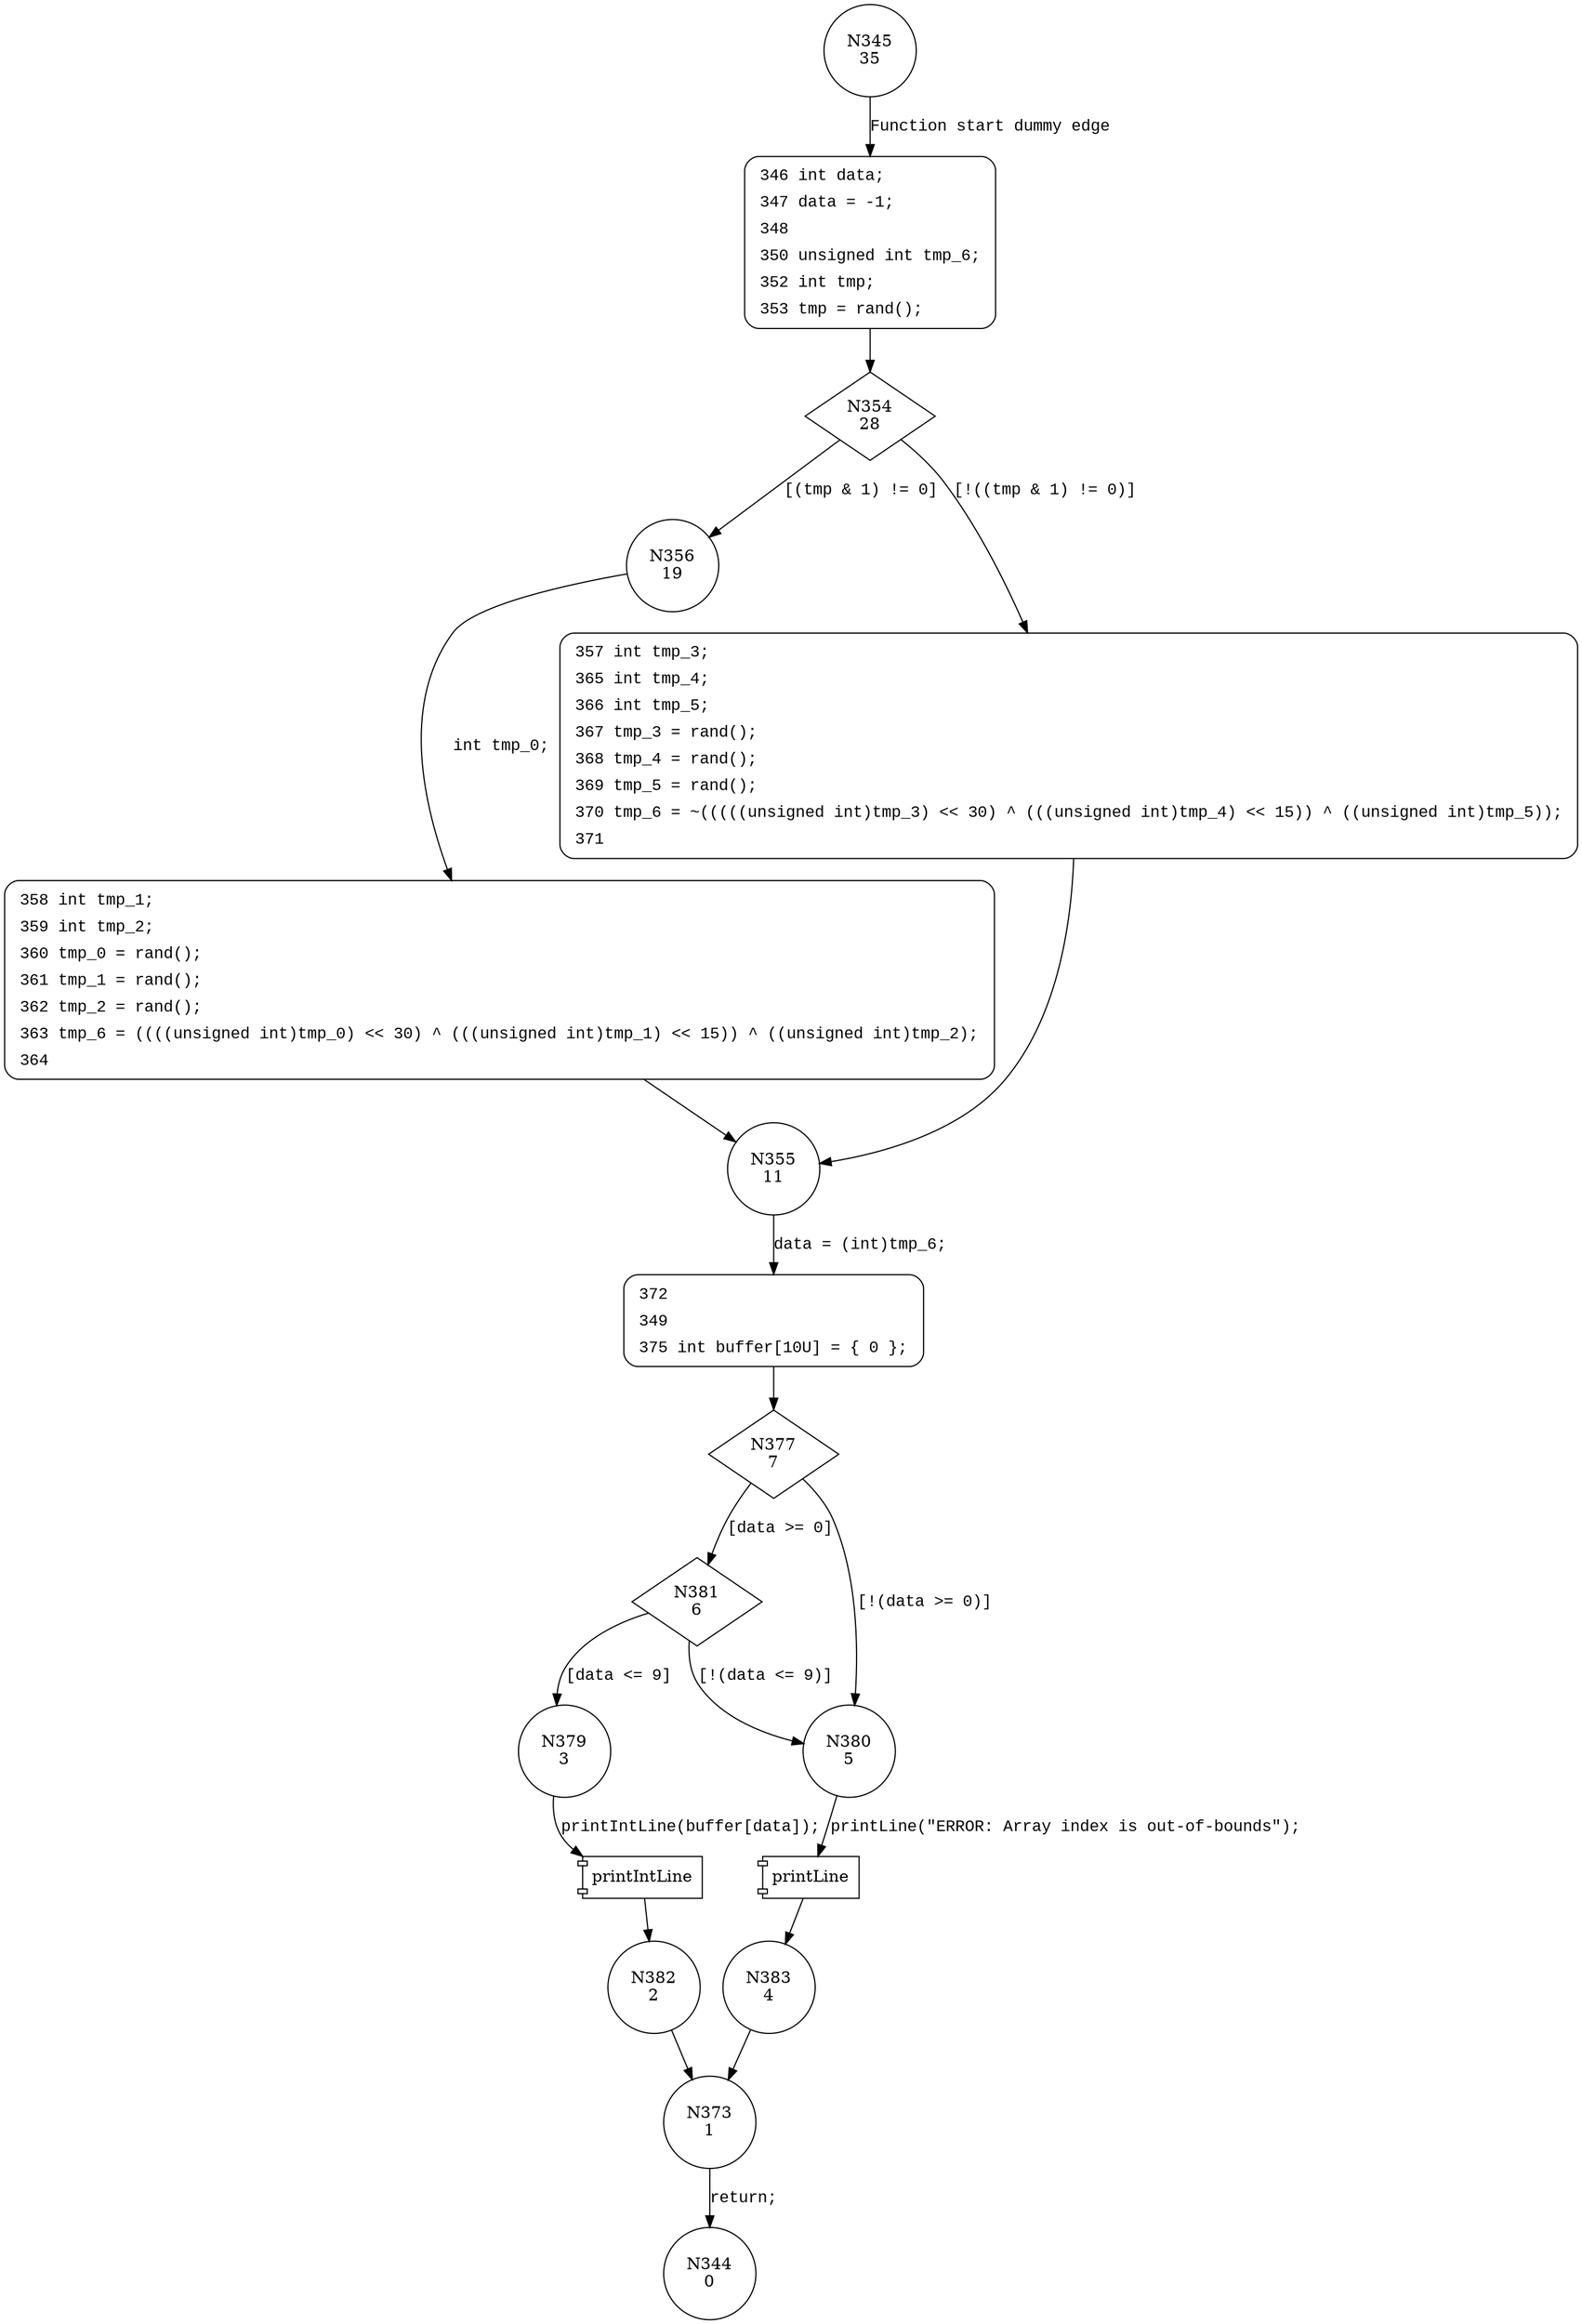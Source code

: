 digraph goodB2G1 {
345 [shape="circle" label="N345\n35"]
346 [shape="circle" label="N346\n34"]
354 [shape="diamond" label="N354\n28"]
356 [shape="circle" label="N356\n19"]
357 [shape="circle" label="N357\n27"]
355 [shape="circle" label="N355\n11"]
372 [shape="circle" label="N372\n10"]
377 [shape="diamond" label="N377\n7"]
381 [shape="diamond" label="N381\n6"]
380 [shape="circle" label="N380\n5"]
383 [shape="circle" label="N383\n4"]
373 [shape="circle" label="N373\n1"]
344 [shape="circle" label="N344\n0"]
379 [shape="circle" label="N379\n3"]
382 [shape="circle" label="N382\n2"]
358 [shape="circle" label="N358\n18"]
346 [style="filled,bold" penwidth="1" fillcolor="white" fontname="Courier New" shape="Mrecord" label=<<table border="0" cellborder="0" cellpadding="3" bgcolor="white"><tr><td align="right">346</td><td align="left">int data;</td></tr><tr><td align="right">347</td><td align="left">data = -1;</td></tr><tr><td align="right">348</td><td align="left"></td></tr><tr><td align="right">350</td><td align="left">unsigned int tmp_6;</td></tr><tr><td align="right">352</td><td align="left">int tmp;</td></tr><tr><td align="right">353</td><td align="left">tmp = rand();</td></tr></table>>]
346 -> 354[label=""]
357 [style="filled,bold" penwidth="1" fillcolor="white" fontname="Courier New" shape="Mrecord" label=<<table border="0" cellborder="0" cellpadding="3" bgcolor="white"><tr><td align="right">357</td><td align="left">int tmp_3;</td></tr><tr><td align="right">365</td><td align="left">int tmp_4;</td></tr><tr><td align="right">366</td><td align="left">int tmp_5;</td></tr><tr><td align="right">367</td><td align="left">tmp_3 = rand();</td></tr><tr><td align="right">368</td><td align="left">tmp_4 = rand();</td></tr><tr><td align="right">369</td><td align="left">tmp_5 = rand();</td></tr><tr><td align="right">370</td><td align="left">tmp_6 = ~(((((unsigned int)tmp_3) &lt;&lt; 30) ^ (((unsigned int)tmp_4) &lt;&lt; 15)) ^ ((unsigned int)tmp_5));</td></tr><tr><td align="right">371</td><td align="left"></td></tr></table>>]
357 -> 355[label=""]
372 [style="filled,bold" penwidth="1" fillcolor="white" fontname="Courier New" shape="Mrecord" label=<<table border="0" cellborder="0" cellpadding="3" bgcolor="white"><tr><td align="right">372</td><td align="left"></td></tr><tr><td align="right">349</td><td align="left"></td></tr><tr><td align="right">375</td><td align="left">int buffer[10U] = &#123; 0 &#125;;</td></tr></table>>]
372 -> 377[label=""]
358 [style="filled,bold" penwidth="1" fillcolor="white" fontname="Courier New" shape="Mrecord" label=<<table border="0" cellborder="0" cellpadding="3" bgcolor="white"><tr><td align="right">358</td><td align="left">int tmp_1;</td></tr><tr><td align="right">359</td><td align="left">int tmp_2;</td></tr><tr><td align="right">360</td><td align="left">tmp_0 = rand();</td></tr><tr><td align="right">361</td><td align="left">tmp_1 = rand();</td></tr><tr><td align="right">362</td><td align="left">tmp_2 = rand();</td></tr><tr><td align="right">363</td><td align="left">tmp_6 = ((((unsigned int)tmp_0) &lt;&lt; 30) ^ (((unsigned int)tmp_1) &lt;&lt; 15)) ^ ((unsigned int)tmp_2);</td></tr><tr><td align="right">364</td><td align="left"></td></tr></table>>]
358 -> 355[label=""]
345 -> 346 [label="Function start dummy edge" fontname="Courier New"]
354 -> 356 [label="[(tmp & 1) != 0]" fontname="Courier New"]
354 -> 357 [label="[!((tmp & 1) != 0)]" fontname="Courier New"]
355 -> 372 [label="data = (int)tmp_6;" fontname="Courier New"]
377 -> 381 [label="[data >= 0]" fontname="Courier New"]
377 -> 380 [label="[!(data >= 0)]" fontname="Courier New"]
100026 [shape="component" label="printLine"]
380 -> 100026 [label="printLine(\"ERROR: Array index is out-of-bounds\");" fontname="Courier New"]
100026 -> 383 [label="" fontname="Courier New"]
373 -> 344 [label="return;" fontname="Courier New"]
381 -> 379 [label="[data <= 9]" fontname="Courier New"]
381 -> 380 [label="[!(data <= 9)]" fontname="Courier New"]
100027 [shape="component" label="printIntLine"]
379 -> 100027 [label="printIntLine(buffer[data]);" fontname="Courier New"]
100027 -> 382 [label="" fontname="Courier New"]
356 -> 358 [label="int tmp_0;" fontname="Courier New"]
383 -> 373 [label="" fontname="Courier New"]
382 -> 373 [label="" fontname="Courier New"]
}